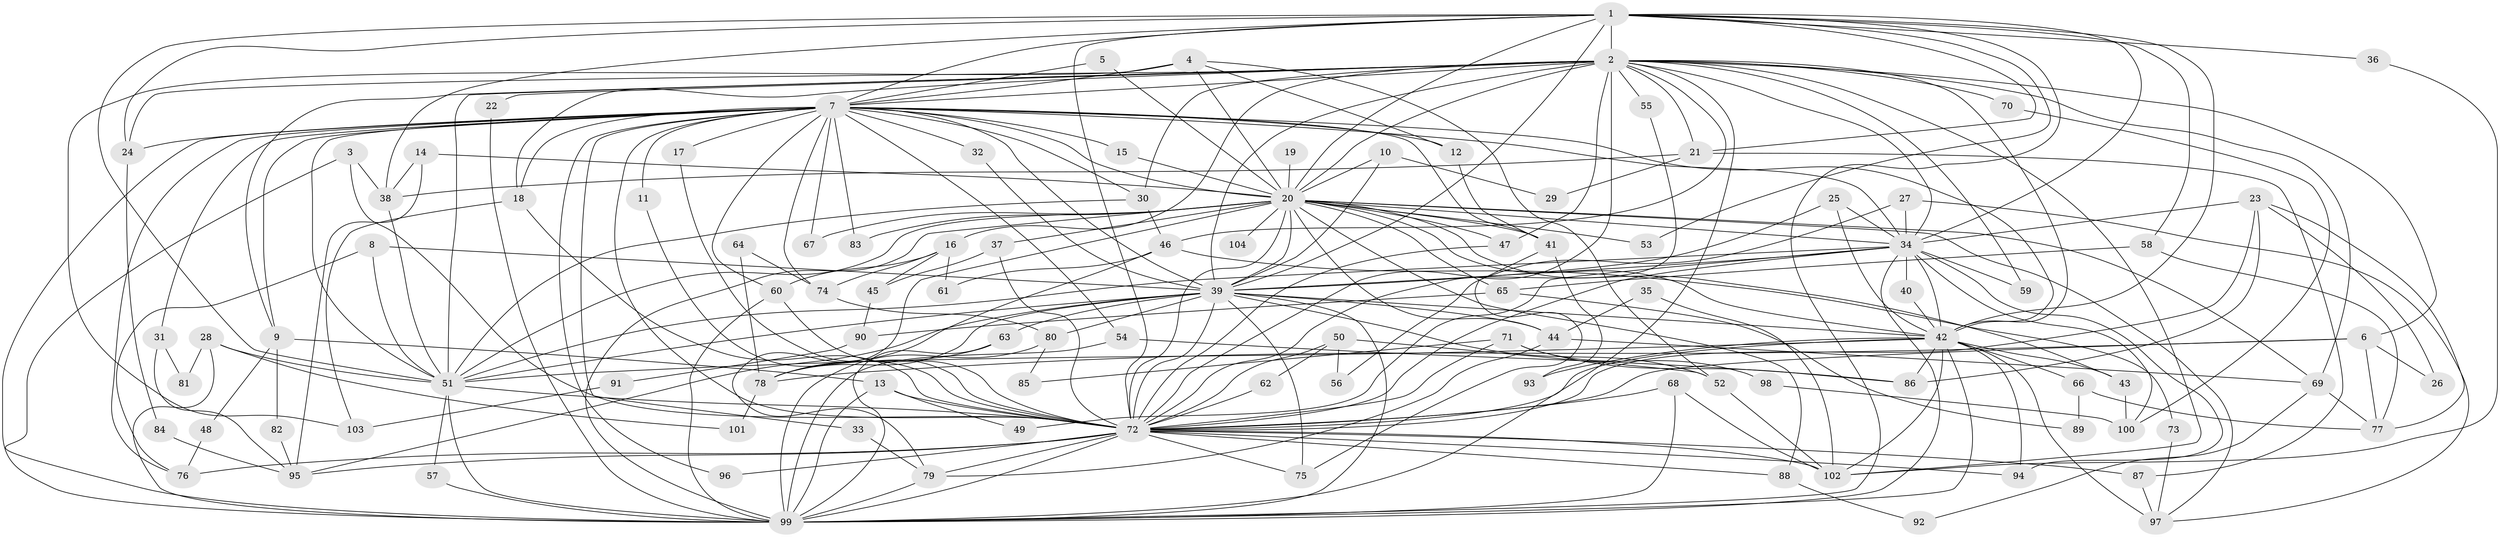 // original degree distribution, {34: 0.006756756756756757, 22: 0.013513513513513514, 23: 0.006756756756756757, 38: 0.006756756756756757, 27: 0.006756756756756757, 32: 0.006756756756756757, 15: 0.013513513513513514, 19: 0.006756756756756757, 5: 0.10135135135135136, 2: 0.527027027027027, 3: 0.18243243243243243, 6: 0.02702702702702703, 4: 0.08783783783783784, 7: 0.006756756756756757}
// Generated by graph-tools (version 1.1) at 2025/36/03/04/25 23:36:20]
// undirected, 104 vertices, 257 edges
graph export_dot {
  node [color=gray90,style=filled];
  1;
  2;
  3;
  4;
  5;
  6;
  7;
  8;
  9;
  10;
  11;
  12;
  13;
  14;
  15;
  16;
  17;
  18;
  19;
  20;
  21;
  22;
  23;
  24;
  25;
  26;
  27;
  28;
  29;
  30;
  31;
  32;
  33;
  34;
  35;
  36;
  37;
  38;
  39;
  40;
  41;
  42;
  43;
  44;
  45;
  46;
  47;
  48;
  49;
  50;
  51;
  52;
  53;
  54;
  55;
  56;
  57;
  58;
  59;
  60;
  61;
  62;
  63;
  64;
  65;
  66;
  67;
  68;
  69;
  70;
  71;
  72;
  73;
  74;
  75;
  76;
  77;
  78;
  79;
  80;
  81;
  82;
  83;
  84;
  85;
  86;
  87;
  88;
  89;
  90;
  91;
  92;
  93;
  94;
  95;
  96;
  97;
  98;
  99;
  100;
  101;
  102;
  103;
  104;
  1 -- 2 [weight=1.0];
  1 -- 7 [weight=1.0];
  1 -- 20 [weight=1.0];
  1 -- 21 [weight=1.0];
  1 -- 24 [weight=1.0];
  1 -- 34 [weight=1.0];
  1 -- 36 [weight=1.0];
  1 -- 38 [weight=1.0];
  1 -- 39 [weight=1.0];
  1 -- 42 [weight=1.0];
  1 -- 51 [weight=1.0];
  1 -- 53 [weight=1.0];
  1 -- 58 [weight=1.0];
  1 -- 72 [weight=1.0];
  1 -- 99 [weight=1.0];
  2 -- 6 [weight=1.0];
  2 -- 7 [weight=1.0];
  2 -- 9 [weight=1.0];
  2 -- 16 [weight=1.0];
  2 -- 18 [weight=1.0];
  2 -- 20 [weight=1.0];
  2 -- 21 [weight=1.0];
  2 -- 22 [weight=1.0];
  2 -- 24 [weight=1.0];
  2 -- 30 [weight=1.0];
  2 -- 34 [weight=1.0];
  2 -- 39 [weight=2.0];
  2 -- 42 [weight=2.0];
  2 -- 46 [weight=1.0];
  2 -- 47 [weight=1.0];
  2 -- 51 [weight=1.0];
  2 -- 55 [weight=1.0];
  2 -- 59 [weight=1.0];
  2 -- 69 [weight=1.0];
  2 -- 70 [weight=1.0];
  2 -- 72 [weight=2.0];
  2 -- 99 [weight=1.0];
  2 -- 102 [weight=1.0];
  3 -- 38 [weight=1.0];
  3 -- 72 [weight=1.0];
  3 -- 99 [weight=1.0];
  4 -- 7 [weight=1.0];
  4 -- 12 [weight=1.0];
  4 -- 20 [weight=1.0];
  4 -- 52 [weight=1.0];
  4 -- 103 [weight=2.0];
  5 -- 7 [weight=1.0];
  5 -- 20 [weight=1.0];
  6 -- 26 [weight=1.0];
  6 -- 72 [weight=1.0];
  6 -- 77 [weight=1.0];
  6 -- 78 [weight=1.0];
  7 -- 9 [weight=1.0];
  7 -- 11 [weight=1.0];
  7 -- 12 [weight=1.0];
  7 -- 15 [weight=1.0];
  7 -- 17 [weight=1.0];
  7 -- 18 [weight=1.0];
  7 -- 20 [weight=1.0];
  7 -- 24 [weight=1.0];
  7 -- 30 [weight=1.0];
  7 -- 31 [weight=1.0];
  7 -- 32 [weight=1.0];
  7 -- 33 [weight=1.0];
  7 -- 34 [weight=1.0];
  7 -- 39 [weight=2.0];
  7 -- 41 [weight=1.0];
  7 -- 42 [weight=1.0];
  7 -- 51 [weight=1.0];
  7 -- 54 [weight=1.0];
  7 -- 60 [weight=1.0];
  7 -- 67 [weight=1.0];
  7 -- 72 [weight=1.0];
  7 -- 74 [weight=2.0];
  7 -- 76 [weight=1.0];
  7 -- 83 [weight=1.0];
  7 -- 96 [weight=1.0];
  7 -- 99 [weight=1.0];
  8 -- 39 [weight=1.0];
  8 -- 51 [weight=1.0];
  8 -- 76 [weight=1.0];
  9 -- 13 [weight=1.0];
  9 -- 48 [weight=1.0];
  9 -- 82 [weight=1.0];
  10 -- 20 [weight=1.0];
  10 -- 29 [weight=1.0];
  10 -- 39 [weight=1.0];
  11 -- 72 [weight=1.0];
  12 -- 41 [weight=1.0];
  13 -- 49 [weight=1.0];
  13 -- 72 [weight=1.0];
  13 -- 99 [weight=1.0];
  14 -- 20 [weight=1.0];
  14 -- 38 [weight=1.0];
  14 -- 95 [weight=1.0];
  15 -- 20 [weight=1.0];
  16 -- 45 [weight=1.0];
  16 -- 60 [weight=1.0];
  16 -- 61 [weight=1.0];
  16 -- 74 [weight=1.0];
  17 -- 72 [weight=1.0];
  18 -- 72 [weight=1.0];
  18 -- 103 [weight=1.0];
  19 -- 20 [weight=1.0];
  20 -- 34 [weight=1.0];
  20 -- 37 [weight=1.0];
  20 -- 39 [weight=1.0];
  20 -- 41 [weight=1.0];
  20 -- 42 [weight=1.0];
  20 -- 43 [weight=1.0];
  20 -- 44 [weight=1.0];
  20 -- 47 [weight=1.0];
  20 -- 51 [weight=2.0];
  20 -- 53 [weight=1.0];
  20 -- 65 [weight=1.0];
  20 -- 67 [weight=1.0];
  20 -- 69 [weight=1.0];
  20 -- 72 [weight=2.0];
  20 -- 79 [weight=1.0];
  20 -- 83 [weight=1.0];
  20 -- 88 [weight=1.0];
  20 -- 97 [weight=1.0];
  20 -- 99 [weight=1.0];
  20 -- 104 [weight=1.0];
  21 -- 29 [weight=1.0];
  21 -- 38 [weight=1.0];
  21 -- 87 [weight=1.0];
  22 -- 99 [weight=1.0];
  23 -- 26 [weight=1.0];
  23 -- 34 [weight=1.0];
  23 -- 72 [weight=1.0];
  23 -- 77 [weight=1.0];
  23 -- 86 [weight=1.0];
  24 -- 84 [weight=1.0];
  25 -- 34 [weight=1.0];
  25 -- 39 [weight=1.0];
  25 -- 42 [weight=1.0];
  27 -- 34 [weight=1.0];
  27 -- 56 [weight=1.0];
  27 -- 97 [weight=1.0];
  28 -- 51 [weight=1.0];
  28 -- 81 [weight=1.0];
  28 -- 99 [weight=1.0];
  28 -- 101 [weight=1.0];
  30 -- 46 [weight=1.0];
  30 -- 51 [weight=1.0];
  31 -- 81 [weight=1.0];
  31 -- 95 [weight=1.0];
  32 -- 39 [weight=1.0];
  33 -- 79 [weight=1.0];
  34 -- 39 [weight=1.0];
  34 -- 40 [weight=1.0];
  34 -- 42 [weight=2.0];
  34 -- 49 [weight=1.0];
  34 -- 51 [weight=1.0];
  34 -- 59 [weight=1.0];
  34 -- 72 [weight=1.0];
  34 -- 94 [weight=1.0];
  34 -- 99 [weight=1.0];
  34 -- 100 [weight=2.0];
  35 -- 44 [weight=1.0];
  35 -- 102 [weight=1.0];
  36 -- 102 [weight=1.0];
  37 -- 45 [weight=1.0];
  37 -- 72 [weight=1.0];
  38 -- 51 [weight=1.0];
  39 -- 42 [weight=1.0];
  39 -- 44 [weight=1.0];
  39 -- 51 [weight=1.0];
  39 -- 52 [weight=1.0];
  39 -- 63 [weight=1.0];
  39 -- 72 [weight=2.0];
  39 -- 75 [weight=1.0];
  39 -- 78 [weight=1.0];
  39 -- 80 [weight=1.0];
  39 -- 95 [weight=1.0];
  39 -- 99 [weight=1.0];
  40 -- 42 [weight=1.0];
  41 -- 75 [weight=1.0];
  41 -- 93 [weight=1.0];
  42 -- 43 [weight=1.0];
  42 -- 51 [weight=1.0];
  42 -- 66 [weight=1.0];
  42 -- 72 [weight=1.0];
  42 -- 86 [weight=1.0];
  42 -- 93 [weight=2.0];
  42 -- 94 [weight=1.0];
  42 -- 97 [weight=2.0];
  42 -- 99 [weight=1.0];
  42 -- 102 [weight=1.0];
  43 -- 100 [weight=1.0];
  44 -- 69 [weight=1.0];
  44 -- 79 [weight=1.0];
  45 -- 90 [weight=1.0];
  46 -- 61 [weight=1.0];
  46 -- 73 [weight=1.0];
  46 -- 78 [weight=1.0];
  47 -- 72 [weight=1.0];
  48 -- 76 [weight=1.0];
  50 -- 52 [weight=1.0];
  50 -- 56 [weight=1.0];
  50 -- 62 [weight=1.0];
  50 -- 72 [weight=2.0];
  51 -- 57 [weight=1.0];
  51 -- 72 [weight=1.0];
  51 -- 99 [weight=2.0];
  52 -- 102 [weight=1.0];
  54 -- 86 [weight=1.0];
  54 -- 99 [weight=1.0];
  55 -- 72 [weight=1.0];
  57 -- 99 [weight=2.0];
  58 -- 65 [weight=1.0];
  58 -- 77 [weight=1.0];
  60 -- 72 [weight=1.0];
  60 -- 99 [weight=1.0];
  62 -- 72 [weight=1.0];
  63 -- 78 [weight=1.0];
  63 -- 99 [weight=1.0];
  64 -- 74 [weight=1.0];
  64 -- 78 [weight=1.0];
  65 -- 89 [weight=1.0];
  65 -- 90 [weight=1.0];
  66 -- 77 [weight=1.0];
  66 -- 89 [weight=1.0];
  68 -- 72 [weight=1.0];
  68 -- 99 [weight=1.0];
  68 -- 102 [weight=1.0];
  69 -- 77 [weight=1.0];
  69 -- 92 [weight=1.0];
  70 -- 100 [weight=1.0];
  71 -- 72 [weight=1.0];
  71 -- 85 [weight=1.0];
  71 -- 86 [weight=1.0];
  71 -- 98 [weight=1.0];
  72 -- 75 [weight=1.0];
  72 -- 76 [weight=1.0];
  72 -- 79 [weight=1.0];
  72 -- 87 [weight=1.0];
  72 -- 88 [weight=1.0];
  72 -- 94 [weight=1.0];
  72 -- 95 [weight=1.0];
  72 -- 96 [weight=1.0];
  72 -- 99 [weight=1.0];
  72 -- 102 [weight=1.0];
  73 -- 97 [weight=1.0];
  74 -- 80 [weight=1.0];
  78 -- 101 [weight=1.0];
  79 -- 99 [weight=1.0];
  80 -- 85 [weight=1.0];
  80 -- 99 [weight=1.0];
  82 -- 95 [weight=1.0];
  84 -- 95 [weight=1.0];
  87 -- 97 [weight=1.0];
  88 -- 92 [weight=1.0];
  90 -- 91 [weight=1.0];
  91 -- 103 [weight=1.0];
  98 -- 100 [weight=1.0];
}

